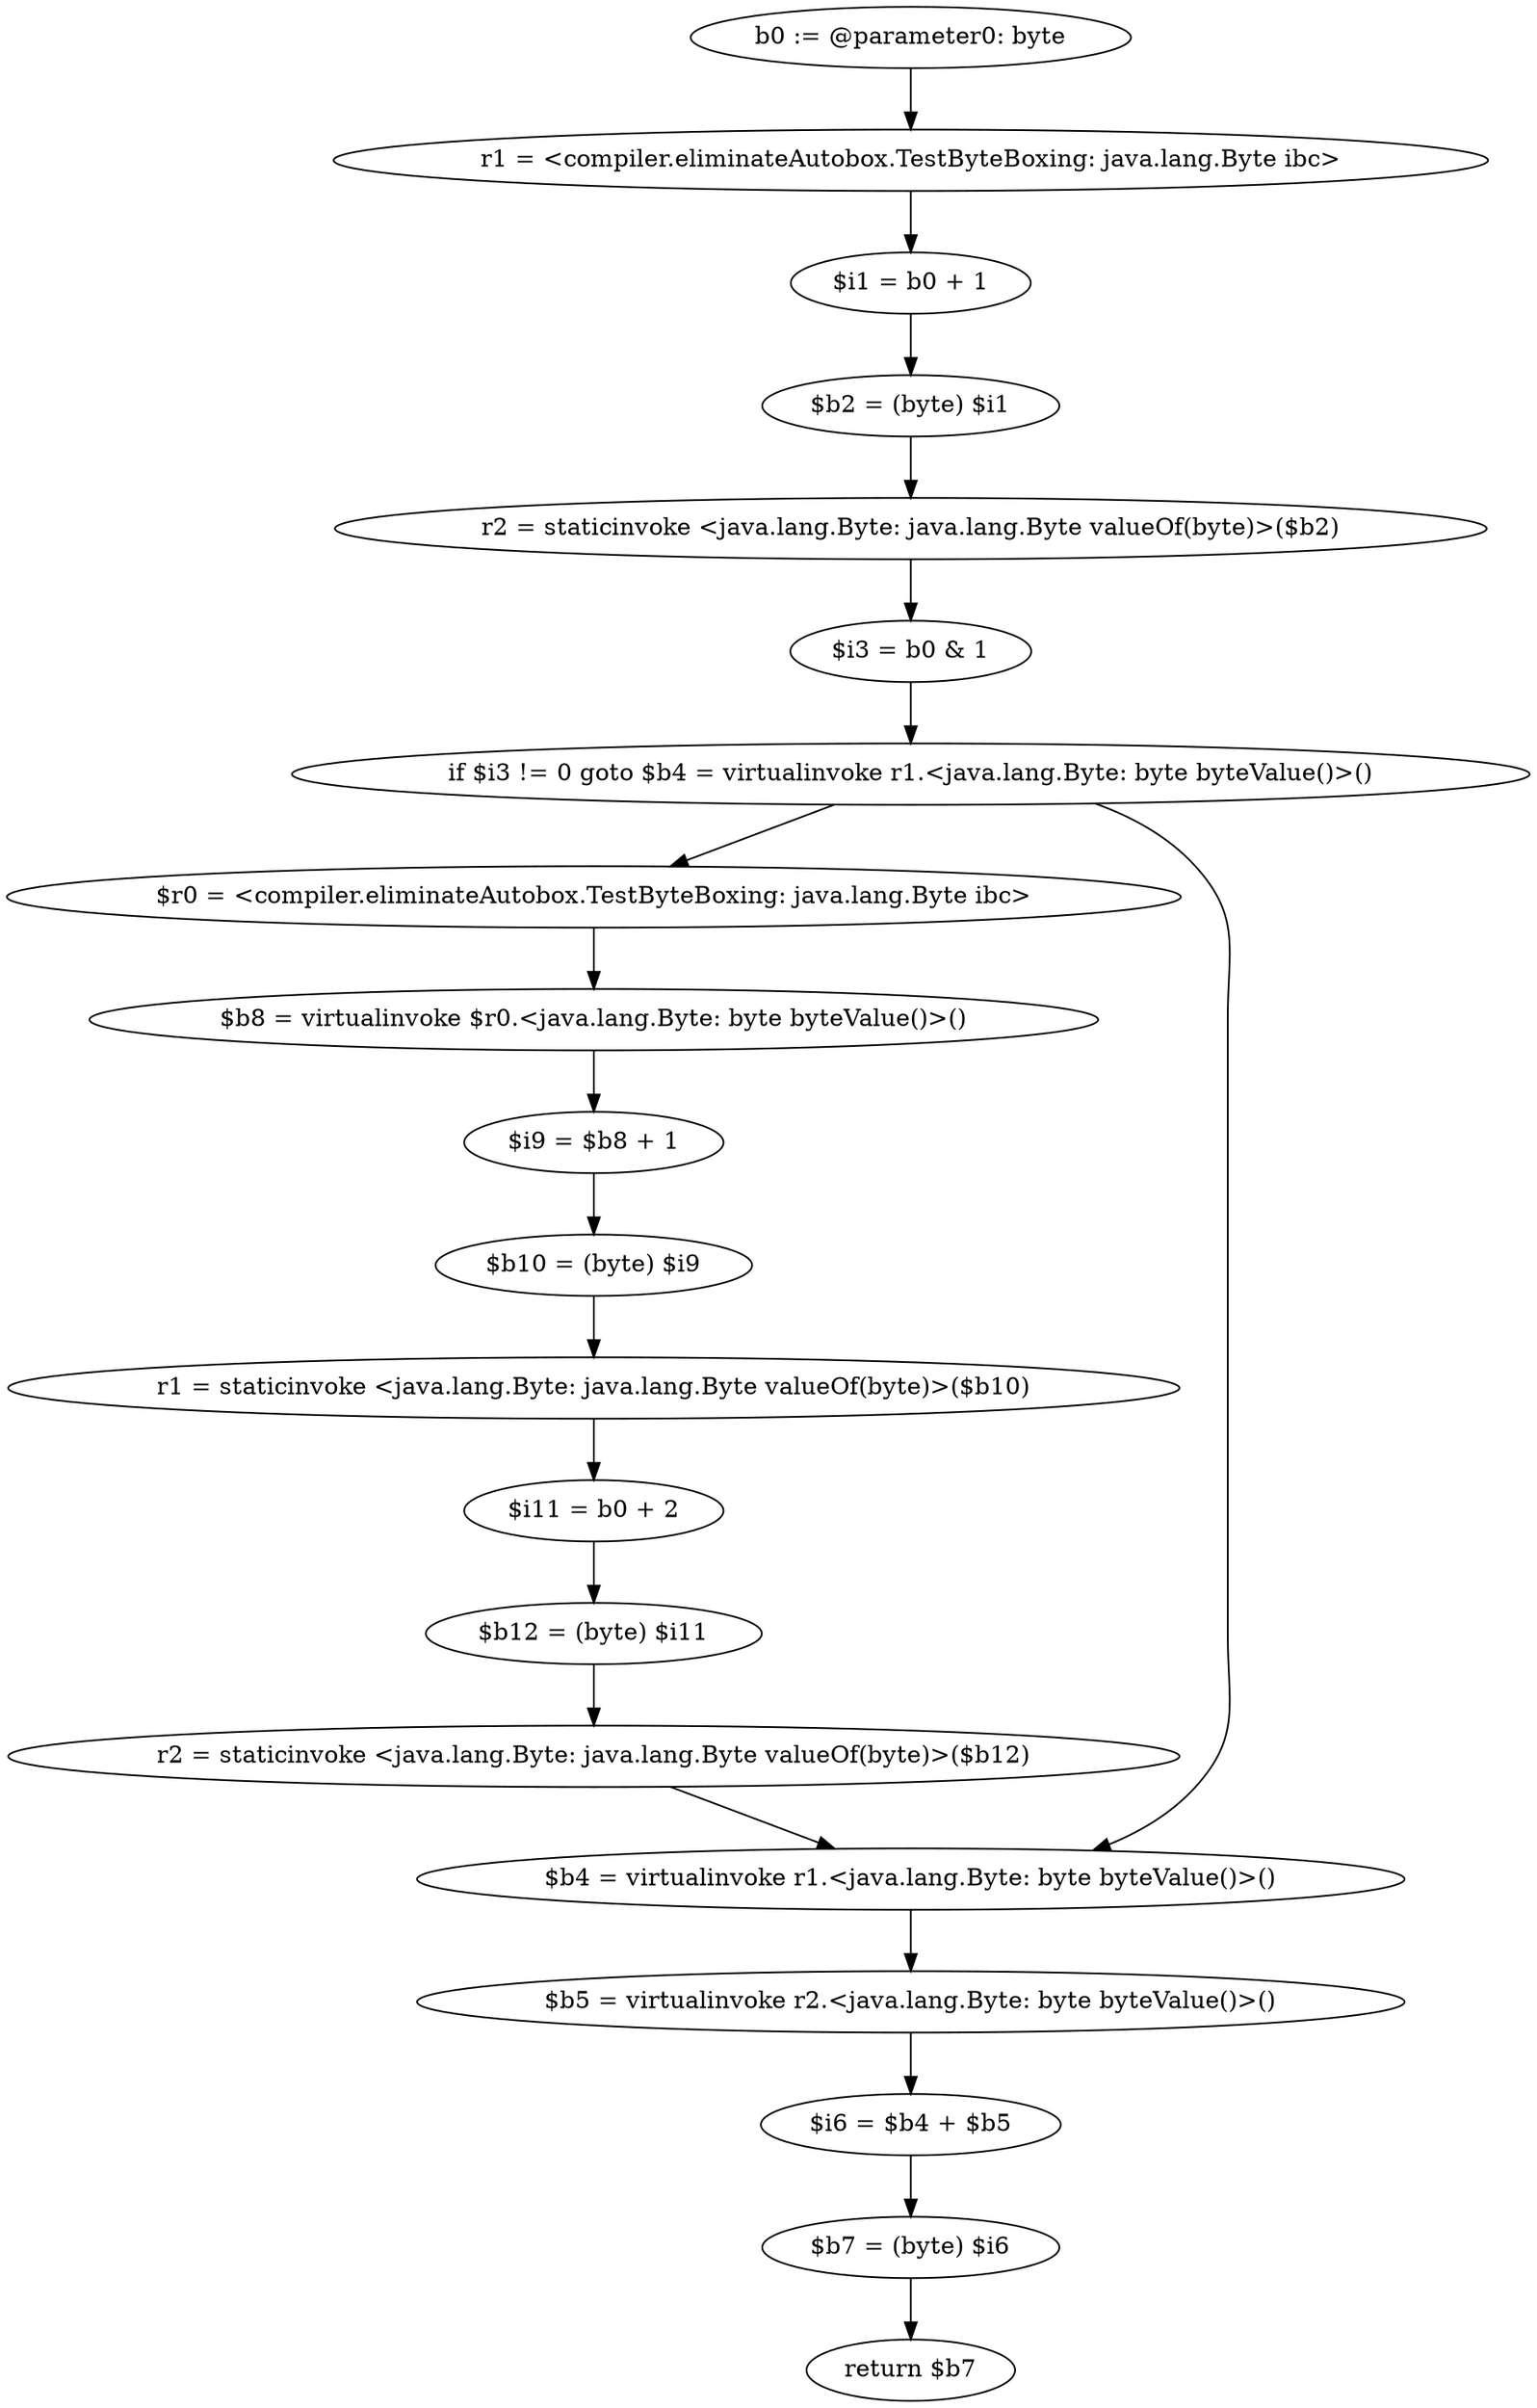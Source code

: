 digraph "unitGraph" {
    "b0 := @parameter0: byte"
    "r1 = <compiler.eliminateAutobox.TestByteBoxing: java.lang.Byte ibc>"
    "$i1 = b0 + 1"
    "$b2 = (byte) $i1"
    "r2 = staticinvoke <java.lang.Byte: java.lang.Byte valueOf(byte)>($b2)"
    "$i3 = b0 & 1"
    "if $i3 != 0 goto $b4 = virtualinvoke r1.<java.lang.Byte: byte byteValue()>()"
    "$r0 = <compiler.eliminateAutobox.TestByteBoxing: java.lang.Byte ibc>"
    "$b8 = virtualinvoke $r0.<java.lang.Byte: byte byteValue()>()"
    "$i9 = $b8 + 1"
    "$b10 = (byte) $i9"
    "r1 = staticinvoke <java.lang.Byte: java.lang.Byte valueOf(byte)>($b10)"
    "$i11 = b0 + 2"
    "$b12 = (byte) $i11"
    "r2 = staticinvoke <java.lang.Byte: java.lang.Byte valueOf(byte)>($b12)"
    "$b4 = virtualinvoke r1.<java.lang.Byte: byte byteValue()>()"
    "$b5 = virtualinvoke r2.<java.lang.Byte: byte byteValue()>()"
    "$i6 = $b4 + $b5"
    "$b7 = (byte) $i6"
    "return $b7"
    "b0 := @parameter0: byte"->"r1 = <compiler.eliminateAutobox.TestByteBoxing: java.lang.Byte ibc>";
    "r1 = <compiler.eliminateAutobox.TestByteBoxing: java.lang.Byte ibc>"->"$i1 = b0 + 1";
    "$i1 = b0 + 1"->"$b2 = (byte) $i1";
    "$b2 = (byte) $i1"->"r2 = staticinvoke <java.lang.Byte: java.lang.Byte valueOf(byte)>($b2)";
    "r2 = staticinvoke <java.lang.Byte: java.lang.Byte valueOf(byte)>($b2)"->"$i3 = b0 & 1";
    "$i3 = b0 & 1"->"if $i3 != 0 goto $b4 = virtualinvoke r1.<java.lang.Byte: byte byteValue()>()";
    "if $i3 != 0 goto $b4 = virtualinvoke r1.<java.lang.Byte: byte byteValue()>()"->"$r0 = <compiler.eliminateAutobox.TestByteBoxing: java.lang.Byte ibc>";
    "if $i3 != 0 goto $b4 = virtualinvoke r1.<java.lang.Byte: byte byteValue()>()"->"$b4 = virtualinvoke r1.<java.lang.Byte: byte byteValue()>()";
    "$r0 = <compiler.eliminateAutobox.TestByteBoxing: java.lang.Byte ibc>"->"$b8 = virtualinvoke $r0.<java.lang.Byte: byte byteValue()>()";
    "$b8 = virtualinvoke $r0.<java.lang.Byte: byte byteValue()>()"->"$i9 = $b8 + 1";
    "$i9 = $b8 + 1"->"$b10 = (byte) $i9";
    "$b10 = (byte) $i9"->"r1 = staticinvoke <java.lang.Byte: java.lang.Byte valueOf(byte)>($b10)";
    "r1 = staticinvoke <java.lang.Byte: java.lang.Byte valueOf(byte)>($b10)"->"$i11 = b0 + 2";
    "$i11 = b0 + 2"->"$b12 = (byte) $i11";
    "$b12 = (byte) $i11"->"r2 = staticinvoke <java.lang.Byte: java.lang.Byte valueOf(byte)>($b12)";
    "r2 = staticinvoke <java.lang.Byte: java.lang.Byte valueOf(byte)>($b12)"->"$b4 = virtualinvoke r1.<java.lang.Byte: byte byteValue()>()";
    "$b4 = virtualinvoke r1.<java.lang.Byte: byte byteValue()>()"->"$b5 = virtualinvoke r2.<java.lang.Byte: byte byteValue()>()";
    "$b5 = virtualinvoke r2.<java.lang.Byte: byte byteValue()>()"->"$i6 = $b4 + $b5";
    "$i6 = $b4 + $b5"->"$b7 = (byte) $i6";
    "$b7 = (byte) $i6"->"return $b7";
}
